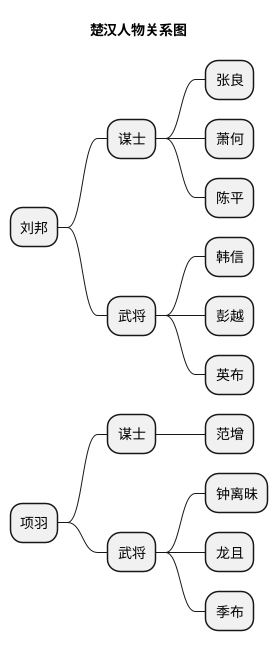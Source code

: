 @startmindmap
'https://plantuml.com/mindmap-diagram

title 楚汉人物关系图

* 刘邦
** 谋士
*** 张良
*** 萧何
*** 陈平
** 武将
*** 韩信
*** 彭越
*** 英布


* 项羽
** 谋士
*** 范增
** 武将
*** 钟离昧
*** 龙且
*** 季布


@endmindmap
